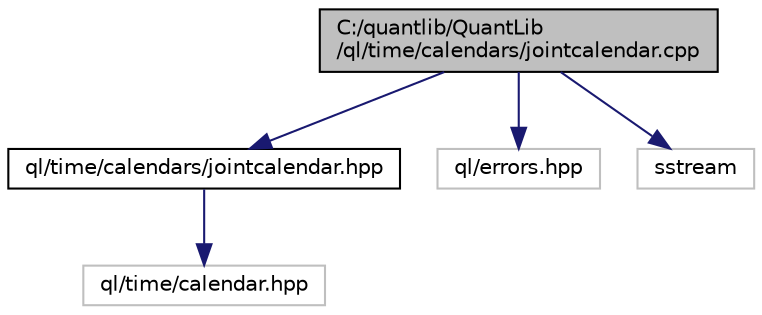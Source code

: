 digraph "C:/quantlib/QuantLib/ql/time/calendars/jointcalendar.cpp"
{
  edge [fontname="Helvetica",fontsize="10",labelfontname="Helvetica",labelfontsize="10"];
  node [fontname="Helvetica",fontsize="10",shape=record];
  Node1 [label="C:/quantlib/QuantLib\l/ql/time/calendars/jointcalendar.cpp",height=0.2,width=0.4,color="black", fillcolor="grey75", style="filled", fontcolor="black"];
  Node1 -> Node2 [color="midnightblue",fontsize="10",style="solid",fontname="Helvetica"];
  Node2 [label="ql/time/calendars/jointcalendar.hpp",height=0.2,width=0.4,color="black", fillcolor="white", style="filled",URL="$jointcalendar_8hpp.html",tooltip="Joint calendar. "];
  Node2 -> Node3 [color="midnightblue",fontsize="10",style="solid",fontname="Helvetica"];
  Node3 [label="ql/time/calendar.hpp",height=0.2,width=0.4,color="grey75", fillcolor="white", style="filled"];
  Node1 -> Node4 [color="midnightblue",fontsize="10",style="solid",fontname="Helvetica"];
  Node4 [label="ql/errors.hpp",height=0.2,width=0.4,color="grey75", fillcolor="white", style="filled"];
  Node1 -> Node5 [color="midnightblue",fontsize="10",style="solid",fontname="Helvetica"];
  Node5 [label="sstream",height=0.2,width=0.4,color="grey75", fillcolor="white", style="filled"];
}
